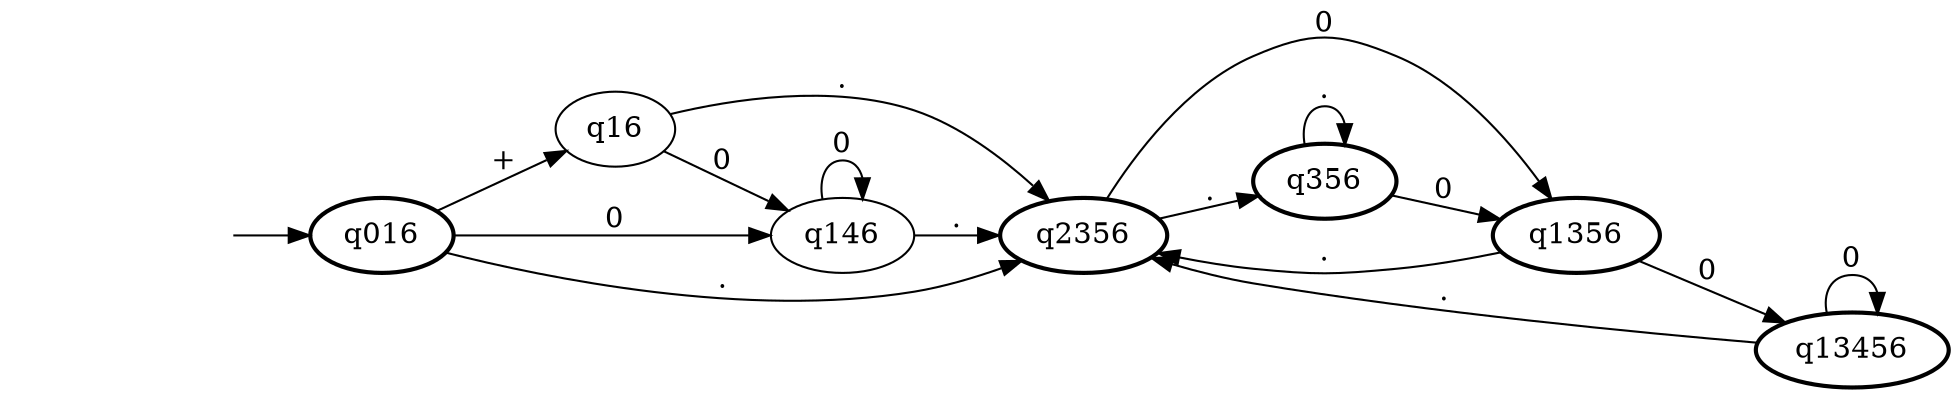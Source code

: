 digraph afd  { rankdir=LR;
	_invisible [style="invis"];
	q016 [penwidth="2"];
	q16;
	q146;
	q2356 [penwidth="2"];
	q1356 [penwidth="2"];
	q356 [penwidth="2"];
	q13456 [penwidth="2"];
	_invisible -> q016 ;
	q016 -> q16 [label="+"];
	q016 -> q146 [label="0"];
	q016 -> q2356 [label="."];
	q16 -> q146 [label="0"];
	q16 -> q2356 [label="."];
	q146 -> q146 [label="0"];
	q146 -> q2356 [label="."];
	q2356 -> q1356 [label="0"];
	q2356 -> q356 [label="."];
	q1356 -> q13456 [label="0"];
	q1356 -> q2356 [label="."];
	q356 -> q1356 [label="0"];
	q356 -> q356 [label="."];
	q13456 -> q13456 [label="0"];
	q13456 -> q2356 [label="."];
}